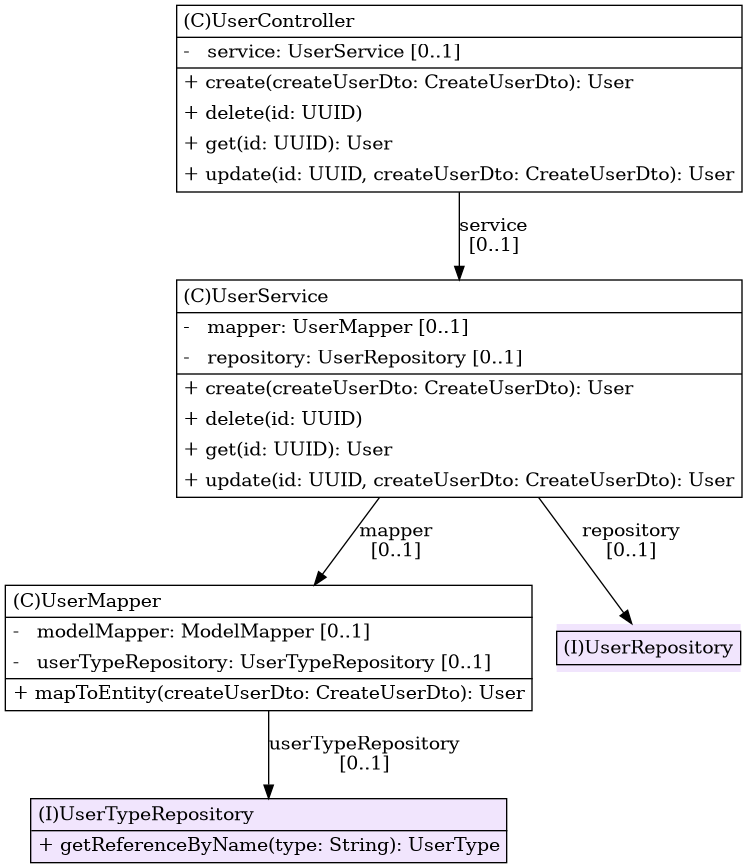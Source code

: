 @startuml

/' diagram meta data start
config=StructureConfiguration;
{
  "projectClassification": {
    "searchMode": "OpenProject", // OpenProject, AllProjects
    "includedProjects": "",
    "pathEndKeywords": "*.impl",
    "isClientPath": "",
    "isClientName": "",
    "isTestPath": "",
    "isTestName": "",
    "isMappingPath": "",
    "isMappingName": "",
    "isDataAccessPath": "",
    "isDataAccessName": "",
    "isDataStructurePath": "",
    "isDataStructureName": "",
    "isInterfaceStructuresPath": "",
    "isInterfaceStructuresName": "",
    "isEntryPointPath": "",
    "isEntryPointName": "",
    "treatFinalFieldsAsMandatory": false
  },
  "graphRestriction": {
    "classPackageExcludeFilter": "",
    "classPackageIncludeFilter": "",
    "classNameExcludeFilter": "",
    "classNameIncludeFilter": "",
    "methodNameExcludeFilter": "",
    "methodNameIncludeFilter": "",
    "removeByInheritance": "", // inheritance/annotation based filtering is done in a second step
    "removeByAnnotation": "",
    "removeByClassPackage": "", // cleanup the graph after inheritance/annotation based filtering is done
    "removeByClassName": "",
    "cutMappings": false,
    "cutEnum": true,
    "cutTests": true,
    "cutClient": true,
    "cutDataAccess": false,
    "cutInterfaceStructures": false,
    "cutDataStructures": false,
    "cutGetterAndSetter": true,
    "cutConstructors": true
  },
  "graphTraversal": {
    "forwardDepth": 6,
    "backwardDepth": 6,
    "classPackageExcludeFilter": "",
    "classPackageIncludeFilter": "",
    "classNameExcludeFilter": "",
    "classNameIncludeFilter": "",
    "methodNameExcludeFilter": "",
    "methodNameIncludeFilter": "",
    "hideMappings": false,
    "hideDataStructures": false,
    "hidePrivateMethods": true,
    "hideInterfaceCalls": false, // indirection: implementation -> interface (is hidden) -> implementation
    "onlyShowApplicationEntryPoints": false, // root node is included
    "useMethodCallsForStructureDiagram": "ForwardOnly" // ForwardOnly, BothDirections, No
  },
  "details": {
    "aggregation": "GroupByClass", // ByClass, GroupByClass, None
    "showClassGenericTypes": true,
    "showMethods": true,
    "showMethodParameterNames": true,
    "showMethodParameterTypes": true,
    "showMethodReturnType": true,
    "showPackageLevels": 0,
    "showDetailedClassStructure": true
  },
  "rootClass": "ru.tinkoff.academy.landscape.controller.UserController",
  "extensionCallbackMethod": "" // qualified.class.name#methodName - signature: public static String method(String)
}
diagram meta data end '/



digraph g {
    rankdir="TB"
    splines=polyline
    

'nodes 
UserController2122485325[
	label=<<TABLE BORDER="1" CELLBORDER="0" CELLPADDING="4" CELLSPACING="0">
<TR><TD ALIGN="LEFT" >(C)UserController</TD></TR>
<HR/>
<TR><TD ALIGN="LEFT" >-   service: UserService [0..1]</TD></TR>
<HR/>
<TR><TD ALIGN="LEFT" >+ create(createUserDto: CreateUserDto): User</TD></TR>
<TR><TD ALIGN="LEFT" >+ delete(id: UUID)</TD></TR>
<TR><TD ALIGN="LEFT" >+ get(id: UUID): User</TD></TR>
<TR><TD ALIGN="LEFT" >+ update(id: UUID, createUserDto: CreateUserDto): User</TD></TR>
</TABLE>>
	style=filled
	margin=0
	shape=plaintext
	fillcolor="#FFFFFF"
];

UserMapper2129324402[
	label=<<TABLE BORDER="1" CELLBORDER="0" CELLPADDING="4" CELLSPACING="0">
<TR><TD ALIGN="LEFT" >(C)UserMapper</TD></TR>
<HR/>
<TR><TD ALIGN="LEFT" >-   modelMapper: ModelMapper [0..1]</TD></TR>
<TR><TD ALIGN="LEFT" >-   userTypeRepository: UserTypeRepository [0..1]</TD></TR>
<HR/>
<TR><TD ALIGN="LEFT" >+ mapToEntity(createUserDto: CreateUserDto): User</TD></TR>
</TABLE>>
	style=filled
	margin=0
	shape=plaintext
	fillcolor="#FFFFFF"
];

UserRepository859109893[
	label=<<TABLE BORDER="1" CELLBORDER="0" CELLPADDING="4" CELLSPACING="0">
<TR><TD ALIGN="LEFT" >(I)UserRepository</TD></TR>
</TABLE>>
	style=filled
	margin=0
	shape=plaintext
	fillcolor="#F1E5FD"
];

UserService1563819612[
	label=<<TABLE BORDER="1" CELLBORDER="0" CELLPADDING="4" CELLSPACING="0">
<TR><TD ALIGN="LEFT" >(C)UserService</TD></TR>
<HR/>
<TR><TD ALIGN="LEFT" >-   mapper: UserMapper [0..1]</TD></TR>
<TR><TD ALIGN="LEFT" >-   repository: UserRepository [0..1]</TD></TR>
<HR/>
<TR><TD ALIGN="LEFT" >+ create(createUserDto: CreateUserDto): User</TD></TR>
<TR><TD ALIGN="LEFT" >+ delete(id: UUID)</TD></TR>
<TR><TD ALIGN="LEFT" >+ get(id: UUID): User</TD></TR>
<TR><TD ALIGN="LEFT" >+ update(id: UUID, createUserDto: CreateUserDto): User</TD></TR>
</TABLE>>
	style=filled
	margin=0
	shape=plaintext
	fillcolor="#FFFFFF"
];

UserTypeRepository859109893[
	label=<<TABLE BORDER="1" CELLBORDER="0" CELLPADDING="4" CELLSPACING="0">
<TR><TD ALIGN="LEFT" >(I)UserTypeRepository</TD></TR>
<HR/>
<TR><TD ALIGN="LEFT" >+ getReferenceByName(type: String): UserType</TD></TR>
</TABLE>>
	style=filled
	margin=0
	shape=plaintext
	fillcolor="#F1E5FD"
];

'edges    
UserController2122485325 -> UserService1563819612[label="service
[0..1]"];
UserMapper2129324402 -> UserTypeRepository859109893[label="userTypeRepository
[0..1]"];
UserService1563819612 -> UserMapper2129324402[label="mapper
[0..1]"];
UserService1563819612 -> UserRepository859109893[label="repository
[0..1]"];
    
}
@enduml